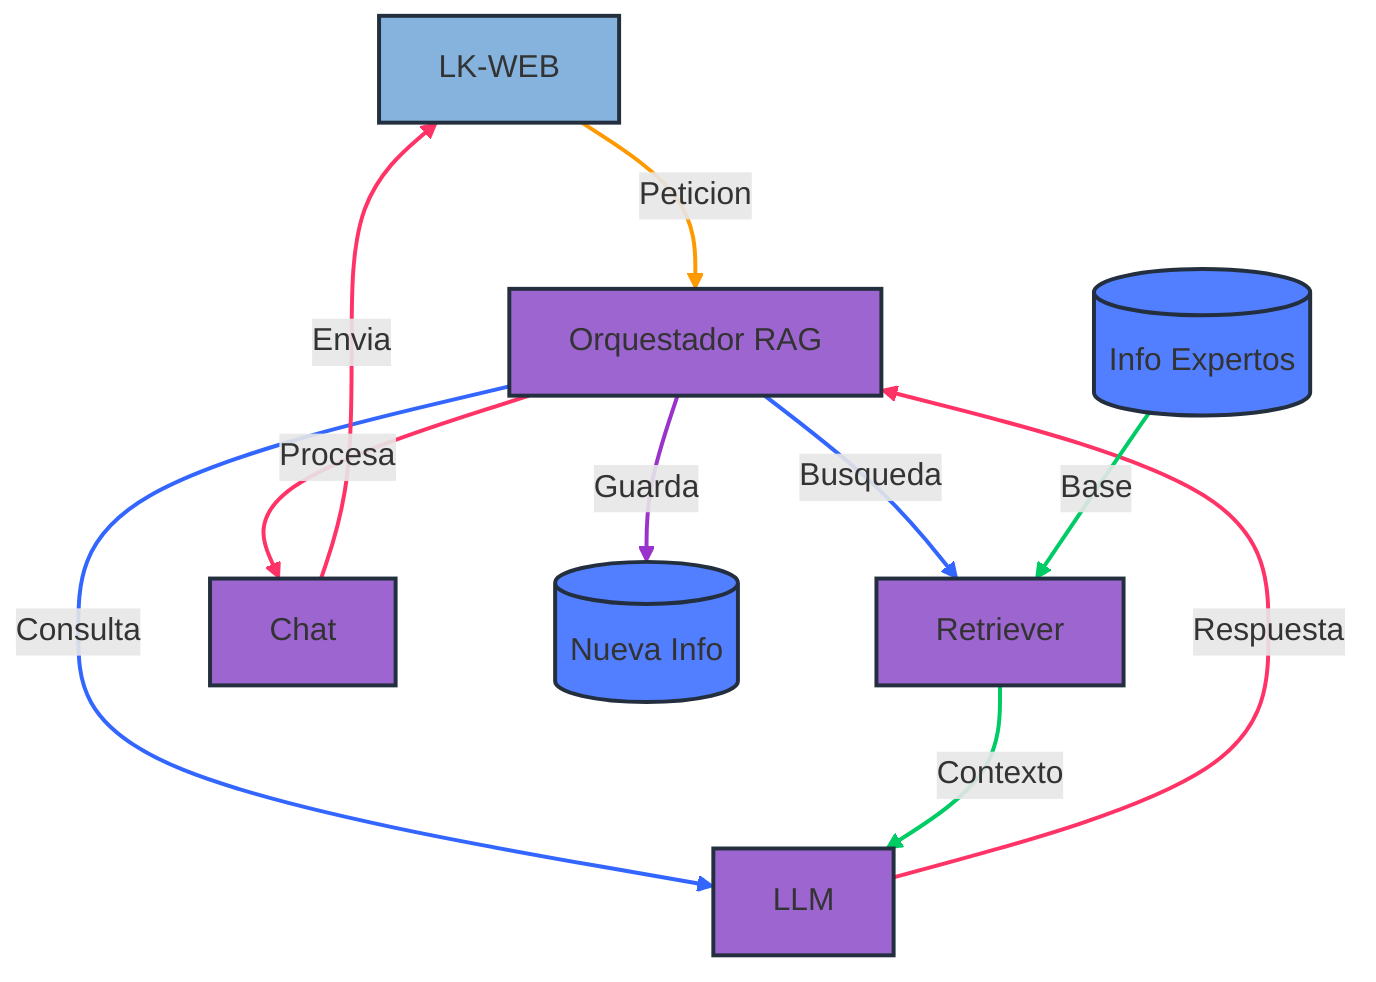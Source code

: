 flowchart TB
    LKWEB[LK-WEB]
    ORQ[Orquestador RAG]
    LLM[LLM]
    RET[Retriever]
    CHAT[Chat]
    DB_NEW[(Nueva Info)]
    DB_EXP[(Info Expertos)]

    LKWEB -->|Peticion| ORQ
    ORQ -->|Consulta| LLM
    ORQ -->|Busqueda| RET
    RET -->|Contexto| LLM
    LLM -->|Respuesta| ORQ
    ORQ -->|Procesa| CHAT
    CHAT -->|Envia| LKWEB
    ORQ -->|Guarda| DB_NEW
    DB_EXP -->|Base| RET

    classDef web fill:#85B3DD,stroke:#232F3E,stroke-width:2px
    classDef core fill:#9D65D0,stroke:#232F3E,stroke-width:2px
    classDef db fill:#527FFF,stroke:#232F3E,stroke-width:2px
    
    class LKWEB web
    class ORQ,LLM,RET,CHAT core
    class DB_NEW,DB_EXP db

    linkStyle 0 stroke:#ff9900,stroke-width:2
    linkStyle 1,2 stroke:#3366ff,stroke-width:2
    linkStyle 3 stroke:#00cc66,stroke-width:2
    linkStyle 4,5,6 stroke:#ff3366,stroke-width:2
    linkStyle 7 stroke:#9933cc,stroke-width:2
    linkStyle 8 stroke:#00cc66,stroke-width:2
